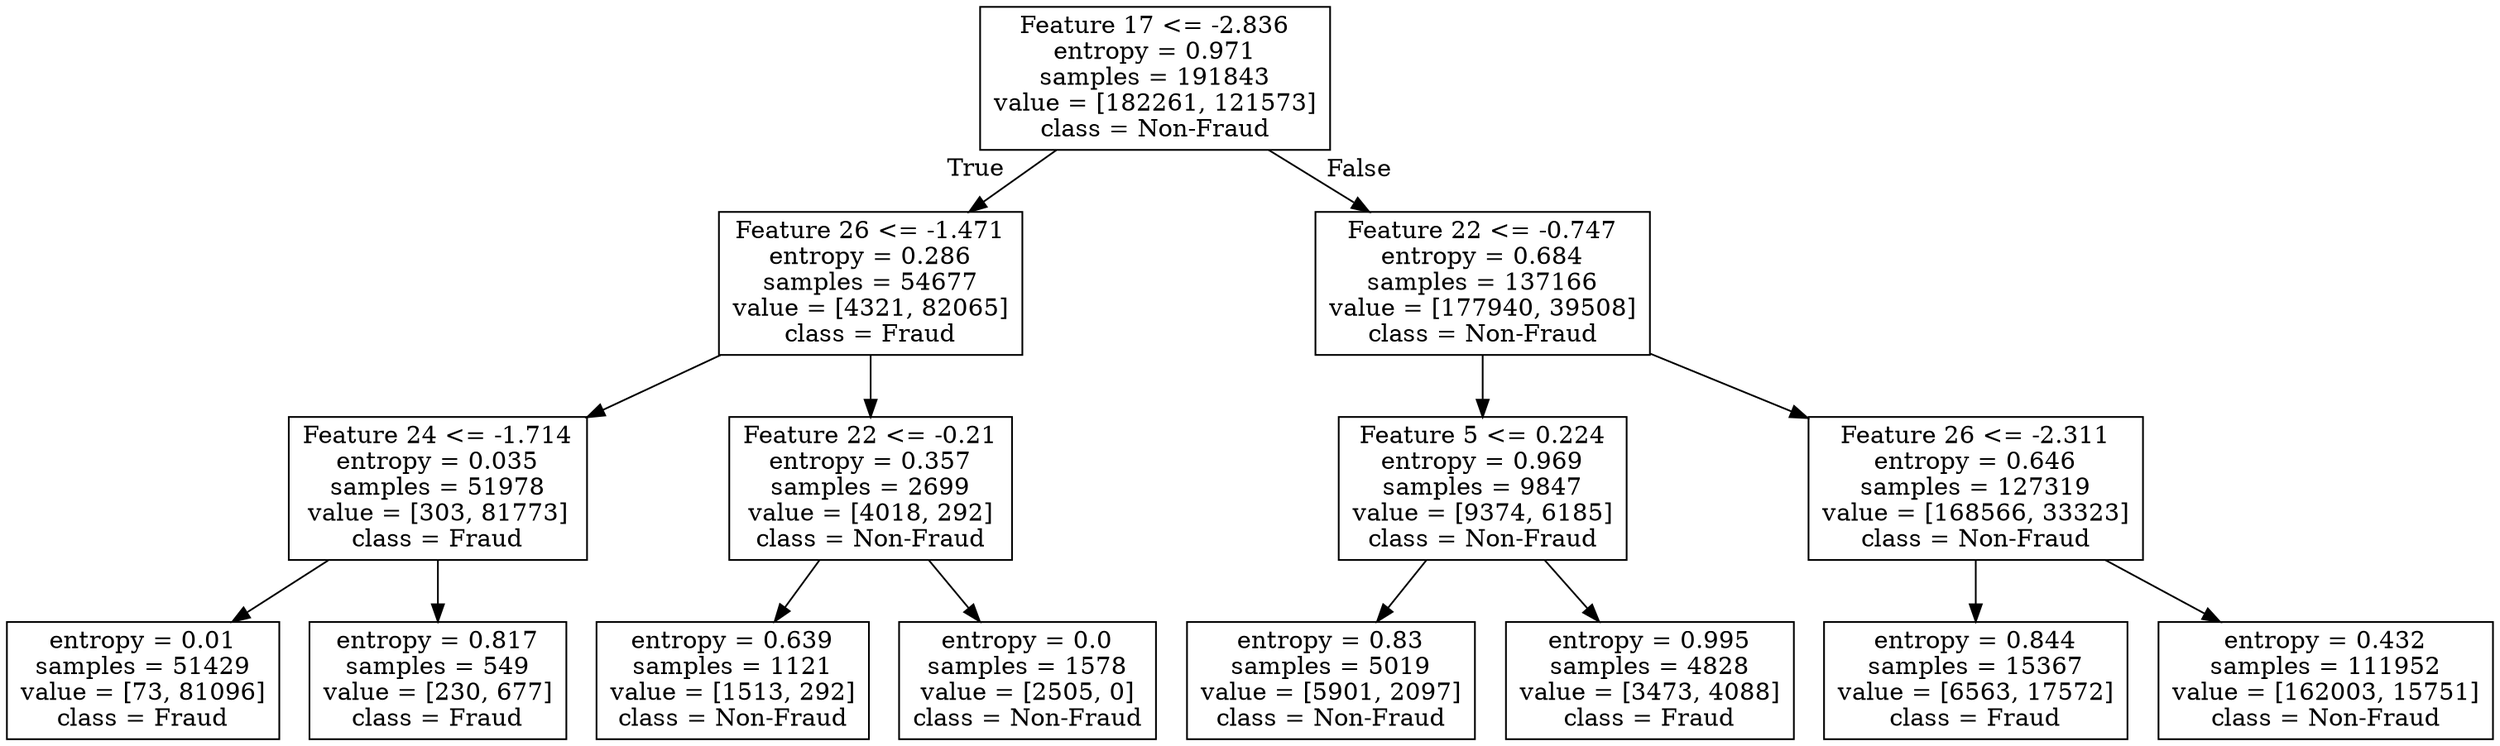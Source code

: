 digraph Tree {
node [shape=box] ;
0 [label="Feature 17 <= -2.836\nentropy = 0.971\nsamples = 191843\nvalue = [182261, 121573]\nclass = Non-Fraud"] ;
1 [label="Feature 26 <= -1.471\nentropy = 0.286\nsamples = 54677\nvalue = [4321, 82065]\nclass = Fraud"] ;
0 -> 1 [labeldistance=2.5, labelangle=45, headlabel="True"] ;
2 [label="Feature 24 <= -1.714\nentropy = 0.035\nsamples = 51978\nvalue = [303, 81773]\nclass = Fraud"] ;
1 -> 2 ;
3 [label="entropy = 0.01\nsamples = 51429\nvalue = [73, 81096]\nclass = Fraud"] ;
2 -> 3 ;
4 [label="entropy = 0.817\nsamples = 549\nvalue = [230, 677]\nclass = Fraud"] ;
2 -> 4 ;
5 [label="Feature 22 <= -0.21\nentropy = 0.357\nsamples = 2699\nvalue = [4018, 292]\nclass = Non-Fraud"] ;
1 -> 5 ;
6 [label="entropy = 0.639\nsamples = 1121\nvalue = [1513, 292]\nclass = Non-Fraud"] ;
5 -> 6 ;
7 [label="entropy = 0.0\nsamples = 1578\nvalue = [2505, 0]\nclass = Non-Fraud"] ;
5 -> 7 ;
8 [label="Feature 22 <= -0.747\nentropy = 0.684\nsamples = 137166\nvalue = [177940, 39508]\nclass = Non-Fraud"] ;
0 -> 8 [labeldistance=2.5, labelangle=-45, headlabel="False"] ;
9 [label="Feature 5 <= 0.224\nentropy = 0.969\nsamples = 9847\nvalue = [9374, 6185]\nclass = Non-Fraud"] ;
8 -> 9 ;
10 [label="entropy = 0.83\nsamples = 5019\nvalue = [5901, 2097]\nclass = Non-Fraud"] ;
9 -> 10 ;
11 [label="entropy = 0.995\nsamples = 4828\nvalue = [3473, 4088]\nclass = Fraud"] ;
9 -> 11 ;
12 [label="Feature 26 <= -2.311\nentropy = 0.646\nsamples = 127319\nvalue = [168566, 33323]\nclass = Non-Fraud"] ;
8 -> 12 ;
13 [label="entropy = 0.844\nsamples = 15367\nvalue = [6563, 17572]\nclass = Fraud"] ;
12 -> 13 ;
14 [label="entropy = 0.432\nsamples = 111952\nvalue = [162003, 15751]\nclass = Non-Fraud"] ;
12 -> 14 ;
}